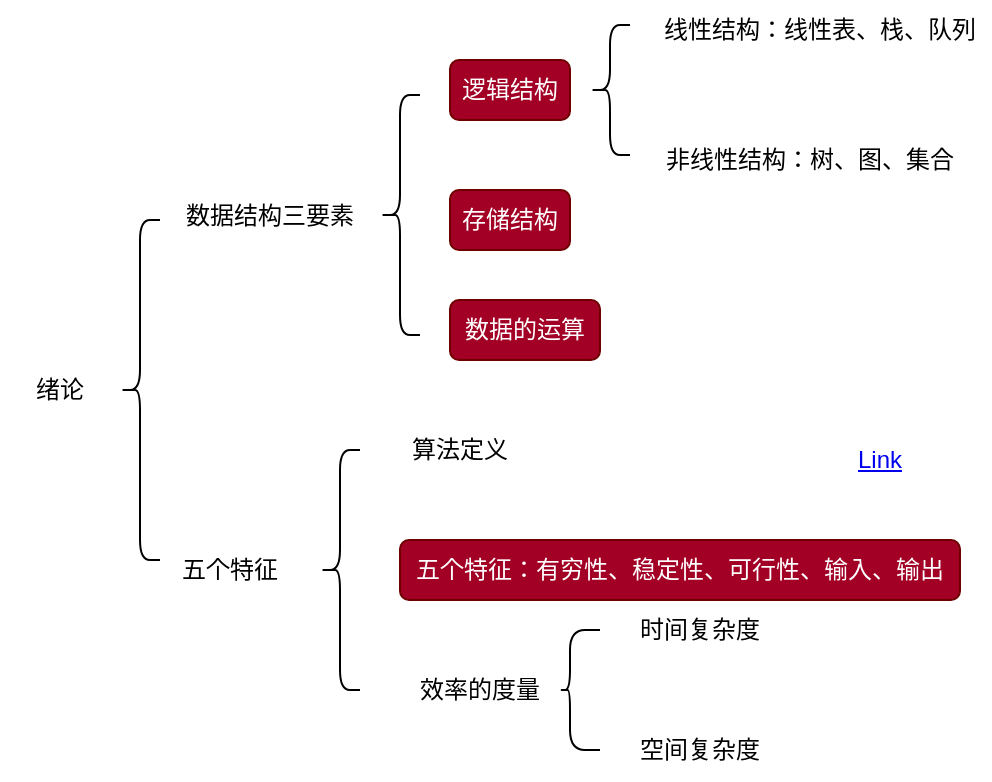 <mxfile>
    <diagram id="dUWBYZE-NfTA2veM3AWh" name="Page-1">
        <mxGraphModel dx="683" dy="569" grid="1" gridSize="10" guides="1" tooltips="1" connect="1" arrows="1" fold="1" page="1" pageScale="1" pageWidth="850" pageHeight="1100" math="0" shadow="0">
            <root>
                <mxCell id="0"/>
                <mxCell id="1" parent="0"/>
                <mxCell id="6" value="" style="shape=curlyBracket;whiteSpace=wrap;html=1;rounded=1;labelPosition=left;verticalLabelPosition=middle;align=right;verticalAlign=middle;" parent="1" vertex="1">
                    <mxGeometry x="260" y="170" width="20" height="170" as="geometry"/>
                </mxCell>
                <mxCell id="7" value="绪论" style="text;html=1;strokeColor=none;fillColor=none;align=center;verticalAlign=middle;whiteSpace=wrap;rounded=1;" parent="1" vertex="1">
                    <mxGeometry x="200" y="240" width="60" height="30" as="geometry"/>
                </mxCell>
                <mxCell id="8" value="数据结构三要素" style="text;html=1;strokeColor=none;fillColor=none;align=center;verticalAlign=middle;whiteSpace=wrap;rounded=1;" parent="1" vertex="1">
                    <mxGeometry x="290" y="150" width="90" height="35" as="geometry"/>
                </mxCell>
                <mxCell id="9" value="逻辑结构" style="text;html=1;strokeColor=#6F0000;fillColor=#a20025;align=center;verticalAlign=middle;whiteSpace=wrap;rounded=1;fontColor=#ffffff;" parent="1" vertex="1">
                    <mxGeometry x="425" y="90" width="60" height="30" as="geometry"/>
                </mxCell>
                <mxCell id="10" value="五个特征" style="text;html=1;strokeColor=none;fillColor=none;align=center;verticalAlign=middle;whiteSpace=wrap;rounded=1;" parent="1" vertex="1">
                    <mxGeometry x="280" y="330" width="70" height="30" as="geometry"/>
                </mxCell>
                <mxCell id="17" value="存储结构" style="text;html=1;strokeColor=#6F0000;fillColor=#a20025;align=center;verticalAlign=middle;whiteSpace=wrap;rounded=1;fontColor=#ffffff;" parent="1" vertex="1">
                    <mxGeometry x="425" y="155" width="60" height="30" as="geometry"/>
                </mxCell>
                <mxCell id="18" value="数据的运算&lt;br&gt;" style="text;html=1;strokeColor=#6F0000;fillColor=#a20025;align=center;verticalAlign=middle;whiteSpace=wrap;rounded=1;fontColor=#ffffff;" parent="1" vertex="1">
                    <mxGeometry x="425" y="210" width="75" height="30" as="geometry"/>
                </mxCell>
                <mxCell id="19" value="" style="shape=curlyBracket;whiteSpace=wrap;html=1;rounded=1;labelPosition=left;verticalLabelPosition=middle;align=right;verticalAlign=middle;size=0.5;" parent="1" vertex="1">
                    <mxGeometry x="390" y="107.5" width="20" height="120" as="geometry"/>
                </mxCell>
                <mxCell id="20" value="" style="shape=curlyBracket;whiteSpace=wrap;html=1;rounded=1;labelPosition=left;verticalLabelPosition=middle;align=right;verticalAlign=middle;size=0.5;" parent="1" vertex="1">
                    <mxGeometry x="495" y="72.5" width="20" height="65" as="geometry"/>
                </mxCell>
                <mxCell id="22" value="线性结构：线性表、栈、队列" style="text;html=1;strokeColor=none;fillColor=none;align=center;verticalAlign=middle;whiteSpace=wrap;rounded=1;" parent="1" vertex="1">
                    <mxGeometry x="525" y="60" width="170" height="30" as="geometry"/>
                </mxCell>
                <mxCell id="23" value="非线性结构：树、图、集合" style="text;html=1;strokeColor=none;fillColor=none;align=center;verticalAlign=middle;whiteSpace=wrap;rounded=1;" parent="1" vertex="1">
                    <mxGeometry x="525" y="125" width="160" height="30" as="geometry"/>
                </mxCell>
                <mxCell id="25" value="" style="shape=curlyBracket;whiteSpace=wrap;html=1;rounded=1;labelPosition=left;verticalLabelPosition=middle;align=right;verticalAlign=middle;" parent="1" vertex="1">
                    <mxGeometry x="360" y="285" width="20" height="120" as="geometry"/>
                </mxCell>
                <mxCell id="26" value="效率的度量" style="text;html=1;strokeColor=none;fillColor=none;align=center;verticalAlign=middle;whiteSpace=wrap;rounded=1;" parent="1" vertex="1">
                    <mxGeometry x="400" y="390" width="80" height="30" as="geometry"/>
                </mxCell>
                <mxCell id="27" value="五个特征：有穷性、稳定性、可行性、输入、输出" style="text;html=1;strokeColor=#6F0000;fillColor=#a20025;align=center;verticalAlign=middle;whiteSpace=wrap;rounded=1;fontColor=#ffffff;" parent="1" vertex="1">
                    <mxGeometry x="400" y="330" width="280" height="30" as="geometry"/>
                </mxCell>
                <mxCell id="28" value="算法定义" style="text;html=1;strokeColor=none;fillColor=none;align=center;verticalAlign=middle;whiteSpace=wrap;rounded=1;" parent="1" vertex="1">
                    <mxGeometry x="400" y="270" width="60" height="30" as="geometry"/>
                </mxCell>
                <mxCell id="29" value="" style="shape=curlyBracket;whiteSpace=wrap;html=1;rounded=1;labelPosition=left;verticalLabelPosition=middle;align=right;verticalAlign=middle;size=0.25;" parent="1" vertex="1">
                    <mxGeometry x="480" y="375" width="20" height="60" as="geometry"/>
                </mxCell>
                <mxCell id="30" value="空间复杂度" style="text;html=1;strokeColor=none;fillColor=none;align=center;verticalAlign=middle;whiteSpace=wrap;rounded=1;" parent="1" vertex="1">
                    <mxGeometry x="510" y="420" width="80" height="30" as="geometry"/>
                </mxCell>
                <mxCell id="31" value="时间复杂度" style="text;html=1;strokeColor=none;fillColor=none;align=center;verticalAlign=middle;whiteSpace=wrap;rounded=1;" parent="1" vertex="1">
                    <mxGeometry x="510" y="360" width="80" height="30" as="geometry"/>
                </mxCell>
                <UserObject label="Link" link="/pages/other/中文测试.html/#test" id="32">
                    <mxCell style="text;html=1;strokeColor=none;fillColor=none;whiteSpace=wrap;align=center;verticalAlign=middle;fontColor=#0000EE;fontStyle=4;" vertex="1" parent="1">
                        <mxGeometry x="610" y="270" width="60" height="40" as="geometry"/>
                    </mxCell>
                </UserObject>
            </root>
        </mxGraphModel>
    </diagram>
</mxfile>
